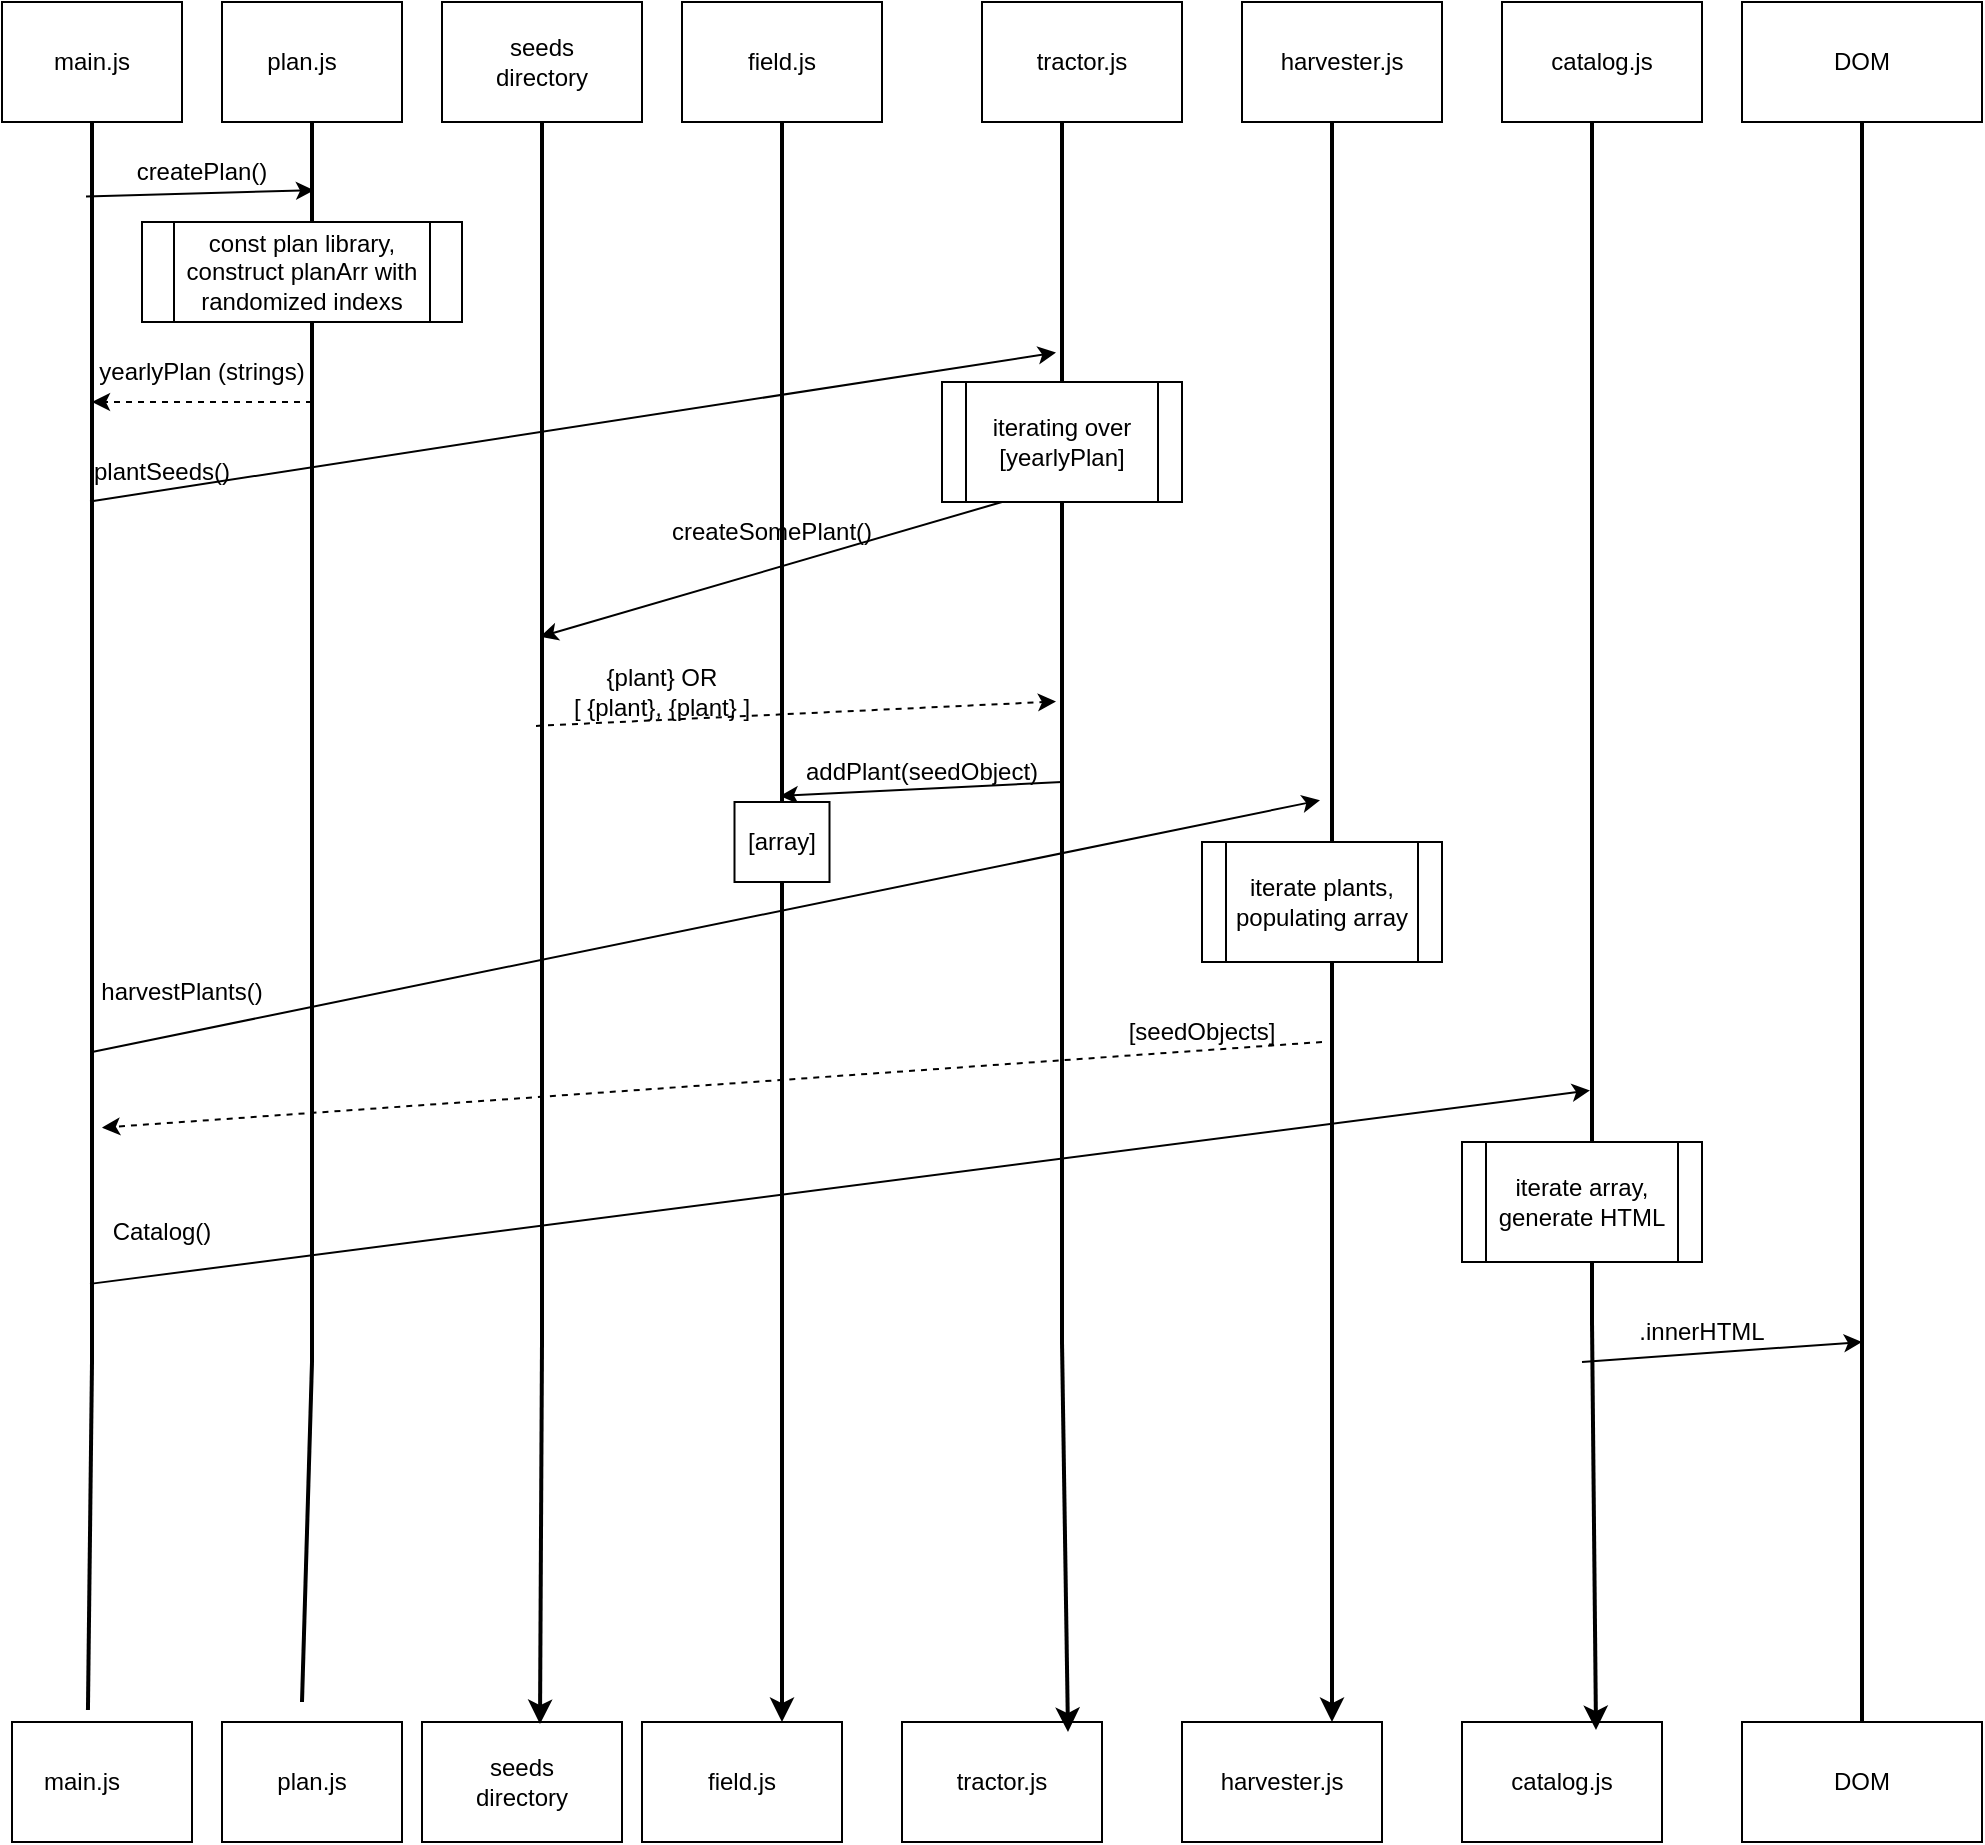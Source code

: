<mxfile>
    <diagram id="21z_NSHFozsmKE5MTzy_" name="Page-1">
        <mxGraphModel dx="909" dy="777" grid="1" gridSize="10" guides="1" tooltips="1" connect="1" arrows="1" fold="1" page="1" pageScale="1" pageWidth="850" pageHeight="1100" math="0" shadow="0">
            <root>
                <mxCell id="0"/>
                <mxCell id="1" parent="0"/>
                <mxCell id="20" value="" style="group" parent="1" vertex="1" connectable="0">
                    <mxGeometry x="10" y="20" width="90" height="60" as="geometry"/>
                </mxCell>
                <mxCell id="2" value="" style="rounded=0;whiteSpace=wrap;html=1;" parent="20" vertex="1">
                    <mxGeometry width="90" height="60" as="geometry"/>
                </mxCell>
                <mxCell id="10" value="main.js" style="text;strokeColor=none;align=center;fillColor=none;html=1;verticalAlign=middle;whiteSpace=wrap;rounded=0;" parent="20" vertex="1">
                    <mxGeometry x="15" y="15" width="60" height="30" as="geometry"/>
                </mxCell>
                <mxCell id="21" value="" style="group" parent="1" vertex="1" connectable="0">
                    <mxGeometry x="120" y="20" width="90" height="60" as="geometry"/>
                </mxCell>
                <mxCell id="3" value="" style="rounded=0;whiteSpace=wrap;html=1;" parent="21" vertex="1">
                    <mxGeometry width="90" height="60" as="geometry"/>
                </mxCell>
                <mxCell id="11" value="plan.js" style="text;strokeColor=none;align=center;fillColor=none;html=1;verticalAlign=middle;whiteSpace=wrap;rounded=0;" parent="21" vertex="1">
                    <mxGeometry x="10" y="15" width="60" height="30" as="geometry"/>
                </mxCell>
                <mxCell id="22" value="" style="group" parent="1" vertex="1" connectable="0">
                    <mxGeometry x="230" y="20" width="100" height="60" as="geometry"/>
                </mxCell>
                <mxCell id="4" value="" style="rounded=0;whiteSpace=wrap;html=1;" parent="22" vertex="1">
                    <mxGeometry width="100" height="60" as="geometry"/>
                </mxCell>
                <mxCell id="12" value="seeds directory" style="text;strokeColor=none;align=center;fillColor=none;html=1;verticalAlign=middle;whiteSpace=wrap;rounded=0;" parent="22" vertex="1">
                    <mxGeometry x="20" y="15" width="60" height="30" as="geometry"/>
                </mxCell>
                <mxCell id="23" value="" style="group" parent="1" vertex="1" connectable="0">
                    <mxGeometry x="350" y="20" width="100" height="60" as="geometry"/>
                </mxCell>
                <mxCell id="5" value="" style="rounded=0;whiteSpace=wrap;html=1;" parent="23" vertex="1">
                    <mxGeometry width="100" height="60" as="geometry"/>
                </mxCell>
                <mxCell id="13" value="field.js" style="text;strokeColor=none;align=center;fillColor=none;html=1;verticalAlign=middle;whiteSpace=wrap;rounded=0;" parent="23" vertex="1">
                    <mxGeometry x="20" y="15" width="60" height="30" as="geometry"/>
                </mxCell>
                <mxCell id="24" value="" style="group" parent="1" vertex="1" connectable="0">
                    <mxGeometry x="500" y="20" width="100" height="60" as="geometry"/>
                </mxCell>
                <mxCell id="6" value="" style="rounded=0;whiteSpace=wrap;html=1;" parent="24" vertex="1">
                    <mxGeometry width="100" height="60" as="geometry"/>
                </mxCell>
                <mxCell id="14" value="tractor.js" style="text;strokeColor=none;align=center;fillColor=none;html=1;verticalAlign=middle;whiteSpace=wrap;rounded=0;" parent="24" vertex="1">
                    <mxGeometry x="20" y="15" width="60" height="30" as="geometry"/>
                </mxCell>
                <mxCell id="25" value="" style="group" parent="1" vertex="1" connectable="0">
                    <mxGeometry x="630" y="20" width="100" height="60" as="geometry"/>
                </mxCell>
                <mxCell id="7" value="" style="rounded=0;whiteSpace=wrap;html=1;" parent="25" vertex="1">
                    <mxGeometry width="100" height="60" as="geometry"/>
                </mxCell>
                <mxCell id="15" value="harvester.js" style="text;strokeColor=none;align=center;fillColor=none;html=1;verticalAlign=middle;whiteSpace=wrap;rounded=0;" parent="25" vertex="1">
                    <mxGeometry x="20" y="15" width="60" height="30" as="geometry"/>
                </mxCell>
                <mxCell id="26" value="" style="group" parent="1" vertex="1" connectable="0">
                    <mxGeometry x="760" y="20" width="100" height="60" as="geometry"/>
                </mxCell>
                <mxCell id="8" value="" style="rounded=0;whiteSpace=wrap;html=1;" parent="26" vertex="1">
                    <mxGeometry width="100" height="60" as="geometry"/>
                </mxCell>
                <mxCell id="16" value="catalog.js" style="text;strokeColor=none;align=center;fillColor=none;html=1;verticalAlign=middle;whiteSpace=wrap;rounded=0;" parent="26" vertex="1">
                    <mxGeometry x="20" y="15" width="60" height="30" as="geometry"/>
                </mxCell>
                <mxCell id="28" value="" style="group" parent="1" vertex="1" connectable="0">
                    <mxGeometry x="15" y="880" width="90" height="60" as="geometry"/>
                </mxCell>
                <mxCell id="29" value="" style="rounded=0;whiteSpace=wrap;html=1;" parent="28" vertex="1">
                    <mxGeometry width="90" height="60" as="geometry"/>
                </mxCell>
                <mxCell id="30" value="main.js" style="text;strokeColor=none;align=center;fillColor=none;html=1;verticalAlign=middle;whiteSpace=wrap;rounded=0;" parent="28" vertex="1">
                    <mxGeometry x="5" y="15" width="60" height="30" as="geometry"/>
                </mxCell>
                <mxCell id="32" value="" style="group" parent="1" vertex="1" connectable="0">
                    <mxGeometry x="120" y="880" width="90" height="60" as="geometry"/>
                </mxCell>
                <mxCell id="33" value="" style="rounded=0;whiteSpace=wrap;html=1;" parent="32" vertex="1">
                    <mxGeometry width="90" height="60" as="geometry"/>
                </mxCell>
                <mxCell id="34" value="plan.js" style="text;strokeColor=none;align=center;fillColor=none;html=1;verticalAlign=middle;whiteSpace=wrap;rounded=0;" parent="32" vertex="1">
                    <mxGeometry x="15" y="15" width="60" height="30" as="geometry"/>
                </mxCell>
                <mxCell id="35" value="" style="group" parent="1" vertex="1" connectable="0">
                    <mxGeometry x="220" y="880" width="100" height="60" as="geometry"/>
                </mxCell>
                <mxCell id="36" value="" style="rounded=0;whiteSpace=wrap;html=1;" parent="35" vertex="1">
                    <mxGeometry width="100" height="60" as="geometry"/>
                </mxCell>
                <mxCell id="37" value="seeds directory" style="text;strokeColor=none;align=center;fillColor=none;html=1;verticalAlign=middle;whiteSpace=wrap;rounded=0;" parent="35" vertex="1">
                    <mxGeometry x="20" y="15" width="60" height="30" as="geometry"/>
                </mxCell>
                <mxCell id="38" value="" style="group" parent="1" vertex="1" connectable="0">
                    <mxGeometry x="330" y="880" width="100" height="60" as="geometry"/>
                </mxCell>
                <mxCell id="39" value="" style="rounded=0;whiteSpace=wrap;html=1;" parent="38" vertex="1">
                    <mxGeometry width="100" height="60" as="geometry"/>
                </mxCell>
                <mxCell id="40" value="field.js" style="text;strokeColor=none;align=center;fillColor=none;html=1;verticalAlign=middle;whiteSpace=wrap;rounded=0;" parent="38" vertex="1">
                    <mxGeometry x="20" y="15" width="60" height="30" as="geometry"/>
                </mxCell>
                <mxCell id="41" value="" style="group" parent="1" vertex="1" connectable="0">
                    <mxGeometry x="460" y="880" width="100" height="60" as="geometry"/>
                </mxCell>
                <mxCell id="42" value="" style="rounded=0;whiteSpace=wrap;html=1;" parent="41" vertex="1">
                    <mxGeometry width="100" height="60" as="geometry"/>
                </mxCell>
                <mxCell id="43" value="tractor.js" style="text;strokeColor=none;align=center;fillColor=none;html=1;verticalAlign=middle;whiteSpace=wrap;rounded=0;" parent="41" vertex="1">
                    <mxGeometry x="20" y="15" width="60" height="30" as="geometry"/>
                </mxCell>
                <mxCell id="44" value="" style="group" parent="1" vertex="1" connectable="0">
                    <mxGeometry x="600" y="880" width="100" height="60" as="geometry"/>
                </mxCell>
                <mxCell id="45" value="" style="rounded=0;whiteSpace=wrap;html=1;" parent="44" vertex="1">
                    <mxGeometry width="100" height="60" as="geometry"/>
                </mxCell>
                <mxCell id="46" value="harvester.js" style="text;strokeColor=none;align=center;fillColor=none;html=1;verticalAlign=middle;whiteSpace=wrap;rounded=0;" parent="44" vertex="1">
                    <mxGeometry x="20" y="15" width="60" height="30" as="geometry"/>
                </mxCell>
                <mxCell id="47" value="" style="group" parent="1" vertex="1" connectable="0">
                    <mxGeometry x="740" y="880" width="100" height="60" as="geometry"/>
                </mxCell>
                <mxCell id="48" value="" style="rounded=0;whiteSpace=wrap;html=1;" parent="47" vertex="1">
                    <mxGeometry width="100" height="60" as="geometry"/>
                </mxCell>
                <mxCell id="49" value="catalog.js" style="text;strokeColor=none;align=center;fillColor=none;html=1;verticalAlign=middle;whiteSpace=wrap;rounded=0;" parent="47" vertex="1">
                    <mxGeometry x="20" y="15" width="60" height="30" as="geometry"/>
                </mxCell>
                <mxCell id="140" style="edgeStyle=none;jumpSize=12;html=1;exitX=1;exitY=0.5;exitDx=0;exitDy=0;exitPerimeter=0;entryX=0.83;entryY=0.083;entryDx=0;entryDy=0;entryPerimeter=0;strokeWidth=2;" edge="1" parent="1" source="58" target="42">
                    <mxGeometry relative="1" as="geometry"/>
                </mxCell>
                <mxCell id="58" value="" style="line;strokeWidth=2;direction=south;html=1;" parent="1" vertex="1">
                    <mxGeometry x="535" y="80" width="10" height="610" as="geometry"/>
                </mxCell>
                <mxCell id="68" style="edgeStyle=none;html=1;exitX=0.06;exitY=0.8;exitDx=0;exitDy=0;exitPerimeter=0;entryX=0.055;entryY=0.4;entryDx=0;entryDy=0;entryPerimeter=0;" parent="1" source="59" target="60" edge="1">
                    <mxGeometry relative="1" as="geometry"/>
                </mxCell>
                <mxCell id="59" value="" style="line;strokeWidth=2;direction=south;html=1;" parent="1" vertex="1">
                    <mxGeometry x="50" y="80" width="10" height="620" as="geometry"/>
                </mxCell>
                <mxCell id="60" value="" style="line;strokeWidth=2;direction=south;html=1;" parent="1" vertex="1">
                    <mxGeometry x="160" y="80" width="10" height="620" as="geometry"/>
                </mxCell>
                <mxCell id="138" style="edgeStyle=none;jumpSize=12;html=1;exitX=1;exitY=0.5;exitDx=0;exitDy=0;exitPerimeter=0;entryX=0.59;entryY=0.017;entryDx=0;entryDy=0;entryPerimeter=0;strokeWidth=2;" edge="1" parent="1" source="61" target="36">
                    <mxGeometry relative="1" as="geometry"/>
                </mxCell>
                <mxCell id="61" value="" style="line;strokeWidth=2;direction=south;html=1;" parent="1" vertex="1">
                    <mxGeometry x="275" y="80" width="10" height="610" as="geometry"/>
                </mxCell>
                <mxCell id="139" style="edgeStyle=none;jumpSize=12;html=1;exitX=1;exitY=0.5;exitDx=0;exitDy=0;exitPerimeter=0;strokeWidth=2;" edge="1" parent="1" source="62">
                    <mxGeometry relative="1" as="geometry">
                        <mxPoint x="400" y="880" as="targetPoint"/>
                    </mxGeometry>
                </mxCell>
                <mxCell id="62" value="" style="line;strokeWidth=2;direction=south;html=1;" parent="1" vertex="1">
                    <mxGeometry x="395" y="80" width="10" height="610" as="geometry"/>
                </mxCell>
                <mxCell id="142" style="edgeStyle=none;jumpSize=12;html=1;exitX=1;exitY=0.5;exitDx=0;exitDy=0;exitPerimeter=0;entryX=0.67;entryY=0.067;entryDx=0;entryDy=0;entryPerimeter=0;strokeWidth=2;" edge="1" parent="1" source="63" target="48">
                    <mxGeometry relative="1" as="geometry"/>
                </mxCell>
                <mxCell id="152" style="edgeStyle=none;jumpSize=12;html=1;strokeWidth=1;" edge="1" parent="1">
                    <mxGeometry relative="1" as="geometry">
                        <mxPoint x="940" y="690" as="targetPoint"/>
                        <mxPoint x="800" y="700" as="sourcePoint"/>
                    </mxGeometry>
                </mxCell>
                <mxCell id="63" value="" style="line;strokeWidth=2;direction=south;html=1;" parent="1" vertex="1">
                    <mxGeometry x="800" y="80" width="10" height="600" as="geometry"/>
                </mxCell>
                <mxCell id="141" style="edgeStyle=none;jumpSize=12;html=1;exitX=1;exitY=0.5;exitDx=0;exitDy=0;exitPerimeter=0;entryX=0.75;entryY=0;entryDx=0;entryDy=0;strokeWidth=2;" edge="1" parent="1" source="64" target="45">
                    <mxGeometry relative="1" as="geometry"/>
                </mxCell>
                <mxCell id="64" value="" style="line;strokeWidth=2;direction=south;html=1;" parent="1" vertex="1">
                    <mxGeometry x="670" y="80" width="10" height="610" as="geometry"/>
                </mxCell>
                <mxCell id="69" value="createPlan()" style="text;html=1;strokeColor=none;fillColor=none;align=center;verticalAlign=middle;whiteSpace=wrap;rounded=0;" parent="1" vertex="1">
                    <mxGeometry x="80" y="90" width="60" height="30" as="geometry"/>
                </mxCell>
                <mxCell id="73" value="" style="endArrow=classic;html=1;dashed=1;exitX=1;exitY=1;exitDx=0;exitDy=0;entryX=0;entryY=1;entryDx=0;entryDy=0;" parent="1" source="74" target="74" edge="1">
                    <mxGeometry width="50" height="50" relative="1" as="geometry">
                        <mxPoint x="160" y="240" as="sourcePoint"/>
                        <mxPoint x="55" y="240" as="targetPoint"/>
                    </mxGeometry>
                </mxCell>
                <mxCell id="74" value="yearlyPlan (strings)" style="text;strokeColor=none;align=center;fillColor=none;html=1;verticalAlign=middle;whiteSpace=wrap;rounded=0;" parent="1" vertex="1">
                    <mxGeometry x="55" y="190" width="110" height="30" as="geometry"/>
                </mxCell>
                <mxCell id="75" value="" style="endArrow=classic;html=1;exitX=0.306;exitY=0.6;exitDx=0;exitDy=0;exitPerimeter=0;entryX=0.189;entryY=0.8;entryDx=0;entryDy=0;entryPerimeter=0;" parent="1" source="59" target="58" edge="1">
                    <mxGeometry width="50" height="50" relative="1" as="geometry">
                        <mxPoint x="490" y="360" as="sourcePoint"/>
                        <mxPoint x="540" y="245" as="targetPoint"/>
                        <Array as="points"/>
                    </mxGeometry>
                </mxCell>
                <mxCell id="76" value="plantSeeds()" style="text;strokeColor=none;align=center;fillColor=none;html=1;verticalAlign=middle;whiteSpace=wrap;rounded=0;" parent="1" vertex="1">
                    <mxGeometry x="60" y="240" width="60" height="30" as="geometry"/>
                </mxCell>
                <mxCell id="80" value="" style="endArrow=classic;html=1;exitX=0.25;exitY=1;exitDx=0;exitDy=0;entryX=0.422;entryY=0.6;entryDx=0;entryDy=0;entryPerimeter=0;" parent="1" source="118" target="61" edge="1">
                    <mxGeometry width="50" height="50" relative="1" as="geometry">
                        <mxPoint x="540" y="290" as="sourcePoint"/>
                        <mxPoint x="280" y="290" as="targetPoint"/>
                    </mxGeometry>
                </mxCell>
                <mxCell id="81" value="createSomePlant()" style="text;strokeColor=none;align=center;fillColor=none;html=1;verticalAlign=middle;whiteSpace=wrap;rounded=0;" parent="1" vertex="1">
                    <mxGeometry x="365" y="270" width="60" height="30" as="geometry"/>
                </mxCell>
                <mxCell id="85" value="" style="endArrow=classic;html=1;dashed=1;entryX=0.475;entryY=0.8;entryDx=0;entryDy=0;entryPerimeter=0;exitX=0.495;exitY=0.8;exitDx=0;exitDy=0;exitPerimeter=0;" parent="1" target="58" edge="1" source="61">
                    <mxGeometry width="50" height="50" relative="1" as="geometry">
                        <mxPoint x="280" y="360" as="sourcePoint"/>
                        <mxPoint x="520" y="360" as="targetPoint"/>
                    </mxGeometry>
                </mxCell>
                <mxCell id="86" value="{plant} OR&lt;br&gt;[ {plant}, {plant} ]" style="text;strokeColor=none;align=center;fillColor=none;html=1;verticalAlign=middle;whiteSpace=wrap;rounded=0;" parent="1" vertex="1">
                    <mxGeometry x="290" y="350" width="100" height="30" as="geometry"/>
                </mxCell>
                <mxCell id="97" value="" style="endArrow=classic;html=1;entryX=0.483;entryY=-0.267;entryDx=0;entryDy=0;entryPerimeter=0;exitX=0.541;exitY=0.5;exitDx=0;exitDy=0;exitPerimeter=0;" parent="1" target="115" edge="1" source="58">
                    <mxGeometry width="50" height="50" relative="1" as="geometry">
                        <mxPoint x="540" y="400" as="sourcePoint"/>
                        <mxPoint x="410" y="400" as="targetPoint"/>
                    </mxGeometry>
                </mxCell>
                <mxCell id="98" value="addPlant(seedObject)" style="text;strokeColor=none;align=center;fillColor=none;html=1;verticalAlign=middle;whiteSpace=wrap;rounded=0;" parent="1" vertex="1">
                    <mxGeometry x="440" y="390" width="60" height="30" as="geometry"/>
                </mxCell>
                <mxCell id="116" value="" style="group" parent="1" vertex="1" connectable="0">
                    <mxGeometry x="370" y="420" width="60" height="40" as="geometry"/>
                </mxCell>
                <mxCell id="114" value="" style="rounded=0;whiteSpace=wrap;html=1;" parent="116" vertex="1">
                    <mxGeometry x="6.25" width="47.5" height="40" as="geometry"/>
                </mxCell>
                <mxCell id="115" value="[array]" style="text;strokeColor=none;align=center;fillColor=none;html=1;verticalAlign=middle;whiteSpace=wrap;rounded=0;" parent="116" vertex="1">
                    <mxGeometry y="5" width="60" height="30" as="geometry"/>
                </mxCell>
                <mxCell id="118" value="iterating over [yearlyPlan]" style="shape=process;whiteSpace=wrap;html=1;backgroundOutline=1;" parent="1" vertex="1">
                    <mxGeometry x="480" y="210" width="120" height="60" as="geometry"/>
                </mxCell>
                <mxCell id="121" value="" style="endArrow=classic;html=1;exitX=0.75;exitY=0.5;exitDx=0;exitDy=0;exitPerimeter=0;entryX=0.556;entryY=1.1;entryDx=0;entryDy=0;entryPerimeter=0;" parent="1" source="59" target="64" edge="1">
                    <mxGeometry width="50" height="50" relative="1" as="geometry">
                        <mxPoint x="420" y="330" as="sourcePoint"/>
                        <mxPoint x="675" y="470" as="targetPoint"/>
                    </mxGeometry>
                </mxCell>
                <mxCell id="122" value="harvestPlants()" style="text;strokeColor=none;align=center;fillColor=none;html=1;verticalAlign=middle;whiteSpace=wrap;rounded=0;" parent="1" vertex="1">
                    <mxGeometry x="70" y="500" width="60" height="30" as="geometry"/>
                </mxCell>
                <mxCell id="123" value="" style="endArrow=classic;html=1;entryX=0.811;entryY=0;entryDx=0;entryDy=0;entryPerimeter=0;dashed=1;" parent="1" target="59" edge="1">
                    <mxGeometry width="50" height="50" relative="1" as="geometry">
                        <mxPoint x="670" y="540" as="sourcePoint"/>
                        <mxPoint x="470" y="280" as="targetPoint"/>
                    </mxGeometry>
                </mxCell>
                <mxCell id="126" value="iterate plants, populating array" style="shape=process;whiteSpace=wrap;html=1;backgroundOutline=1;" parent="1" vertex="1">
                    <mxGeometry x="610" y="440" width="120" height="60" as="geometry"/>
                </mxCell>
                <mxCell id="127" value="[seedObjects]" style="text;strokeColor=none;align=center;fillColor=none;html=1;verticalAlign=middle;whiteSpace=wrap;rounded=0;" parent="1" vertex="1">
                    <mxGeometry x="580" y="520" width="60" height="30" as="geometry"/>
                </mxCell>
                <mxCell id="132" value="" style="endArrow=classic;html=1;entryX=0.807;entryY=0.6;entryDx=0;entryDy=0;entryPerimeter=0;exitX=0.937;exitY=0.6;exitDx=0;exitDy=0;exitPerimeter=0;" edge="1" parent="1" source="59" target="63">
                    <mxGeometry width="50" height="50" relative="1" as="geometry">
                        <mxPoint x="50" y="650" as="sourcePoint"/>
                        <mxPoint x="590" y="370" as="targetPoint"/>
                    </mxGeometry>
                </mxCell>
                <mxCell id="133" value="Catalog()" style="text;strokeColor=none;align=center;fillColor=none;html=1;verticalAlign=middle;whiteSpace=wrap;rounded=0;" vertex="1" parent="1">
                    <mxGeometry x="60" y="620" width="60" height="30" as="geometry"/>
                </mxCell>
                <mxCell id="136" value="" style="endArrow=none;html=1;exitX=1;exitY=0.5;exitDx=0;exitDy=0;exitPerimeter=0;entryX=0.422;entryY=-0.1;entryDx=0;entryDy=0;entryPerimeter=0;strokeWidth=2;" edge="1" parent="1" source="59" target="29">
                    <mxGeometry width="50" height="50" relative="1" as="geometry">
                        <mxPoint x="360" y="720" as="sourcePoint"/>
                        <mxPoint x="410" y="670" as="targetPoint"/>
                    </mxGeometry>
                </mxCell>
                <mxCell id="137" value="" style="endArrow=none;html=1;exitX=1;exitY=0.5;exitDx=0;exitDy=0;exitPerimeter=0;jumpSize=12;strokeWidth=2;" edge="1" parent="1" source="60">
                    <mxGeometry width="50" height="50" relative="1" as="geometry">
                        <mxPoint x="360" y="720" as="sourcePoint"/>
                        <mxPoint x="160" y="870" as="targetPoint"/>
                    </mxGeometry>
                </mxCell>
                <mxCell id="143" value="iterate array,&lt;br&gt;generate HTML" style="shape=process;whiteSpace=wrap;html=1;backgroundOutline=1;" vertex="1" parent="1">
                    <mxGeometry x="740" y="590" width="120" height="60" as="geometry"/>
                </mxCell>
                <mxCell id="146" value="DOM" style="rounded=0;whiteSpace=wrap;html=1;" vertex="1" parent="1">
                    <mxGeometry x="880" y="20" width="120" height="60" as="geometry"/>
                </mxCell>
                <mxCell id="147" value="DOM" style="rounded=0;whiteSpace=wrap;html=1;" vertex="1" parent="1">
                    <mxGeometry x="880" y="880" width="120" height="60" as="geometry"/>
                </mxCell>
                <mxCell id="149" value="" style="endArrow=none;html=1;strokeWidth=2;jumpSize=12;entryX=0.5;entryY=1;entryDx=0;entryDy=0;exitX=0.5;exitY=0;exitDx=0;exitDy=0;" edge="1" parent="1" source="147" target="146">
                    <mxGeometry width="50" height="50" relative="1" as="geometry">
                        <mxPoint x="680" y="-80" as="sourcePoint"/>
                        <mxPoint x="730" y="-130" as="targetPoint"/>
                    </mxGeometry>
                </mxCell>
                <mxCell id="151" value="const plan library,&lt;br&gt;construct planArr with randomized indexs" style="shape=process;whiteSpace=wrap;html=1;backgroundOutline=1;" vertex="1" parent="1">
                    <mxGeometry x="80" y="130" width="160" height="50" as="geometry"/>
                </mxCell>
                <mxCell id="153" value=".innerHTML" style="text;strokeColor=none;align=center;fillColor=none;html=1;verticalAlign=middle;whiteSpace=wrap;rounded=0;" vertex="1" parent="1">
                    <mxGeometry x="830" y="670" width="60" height="30" as="geometry"/>
                </mxCell>
            </root>
        </mxGraphModel>
    </diagram>
</mxfile>